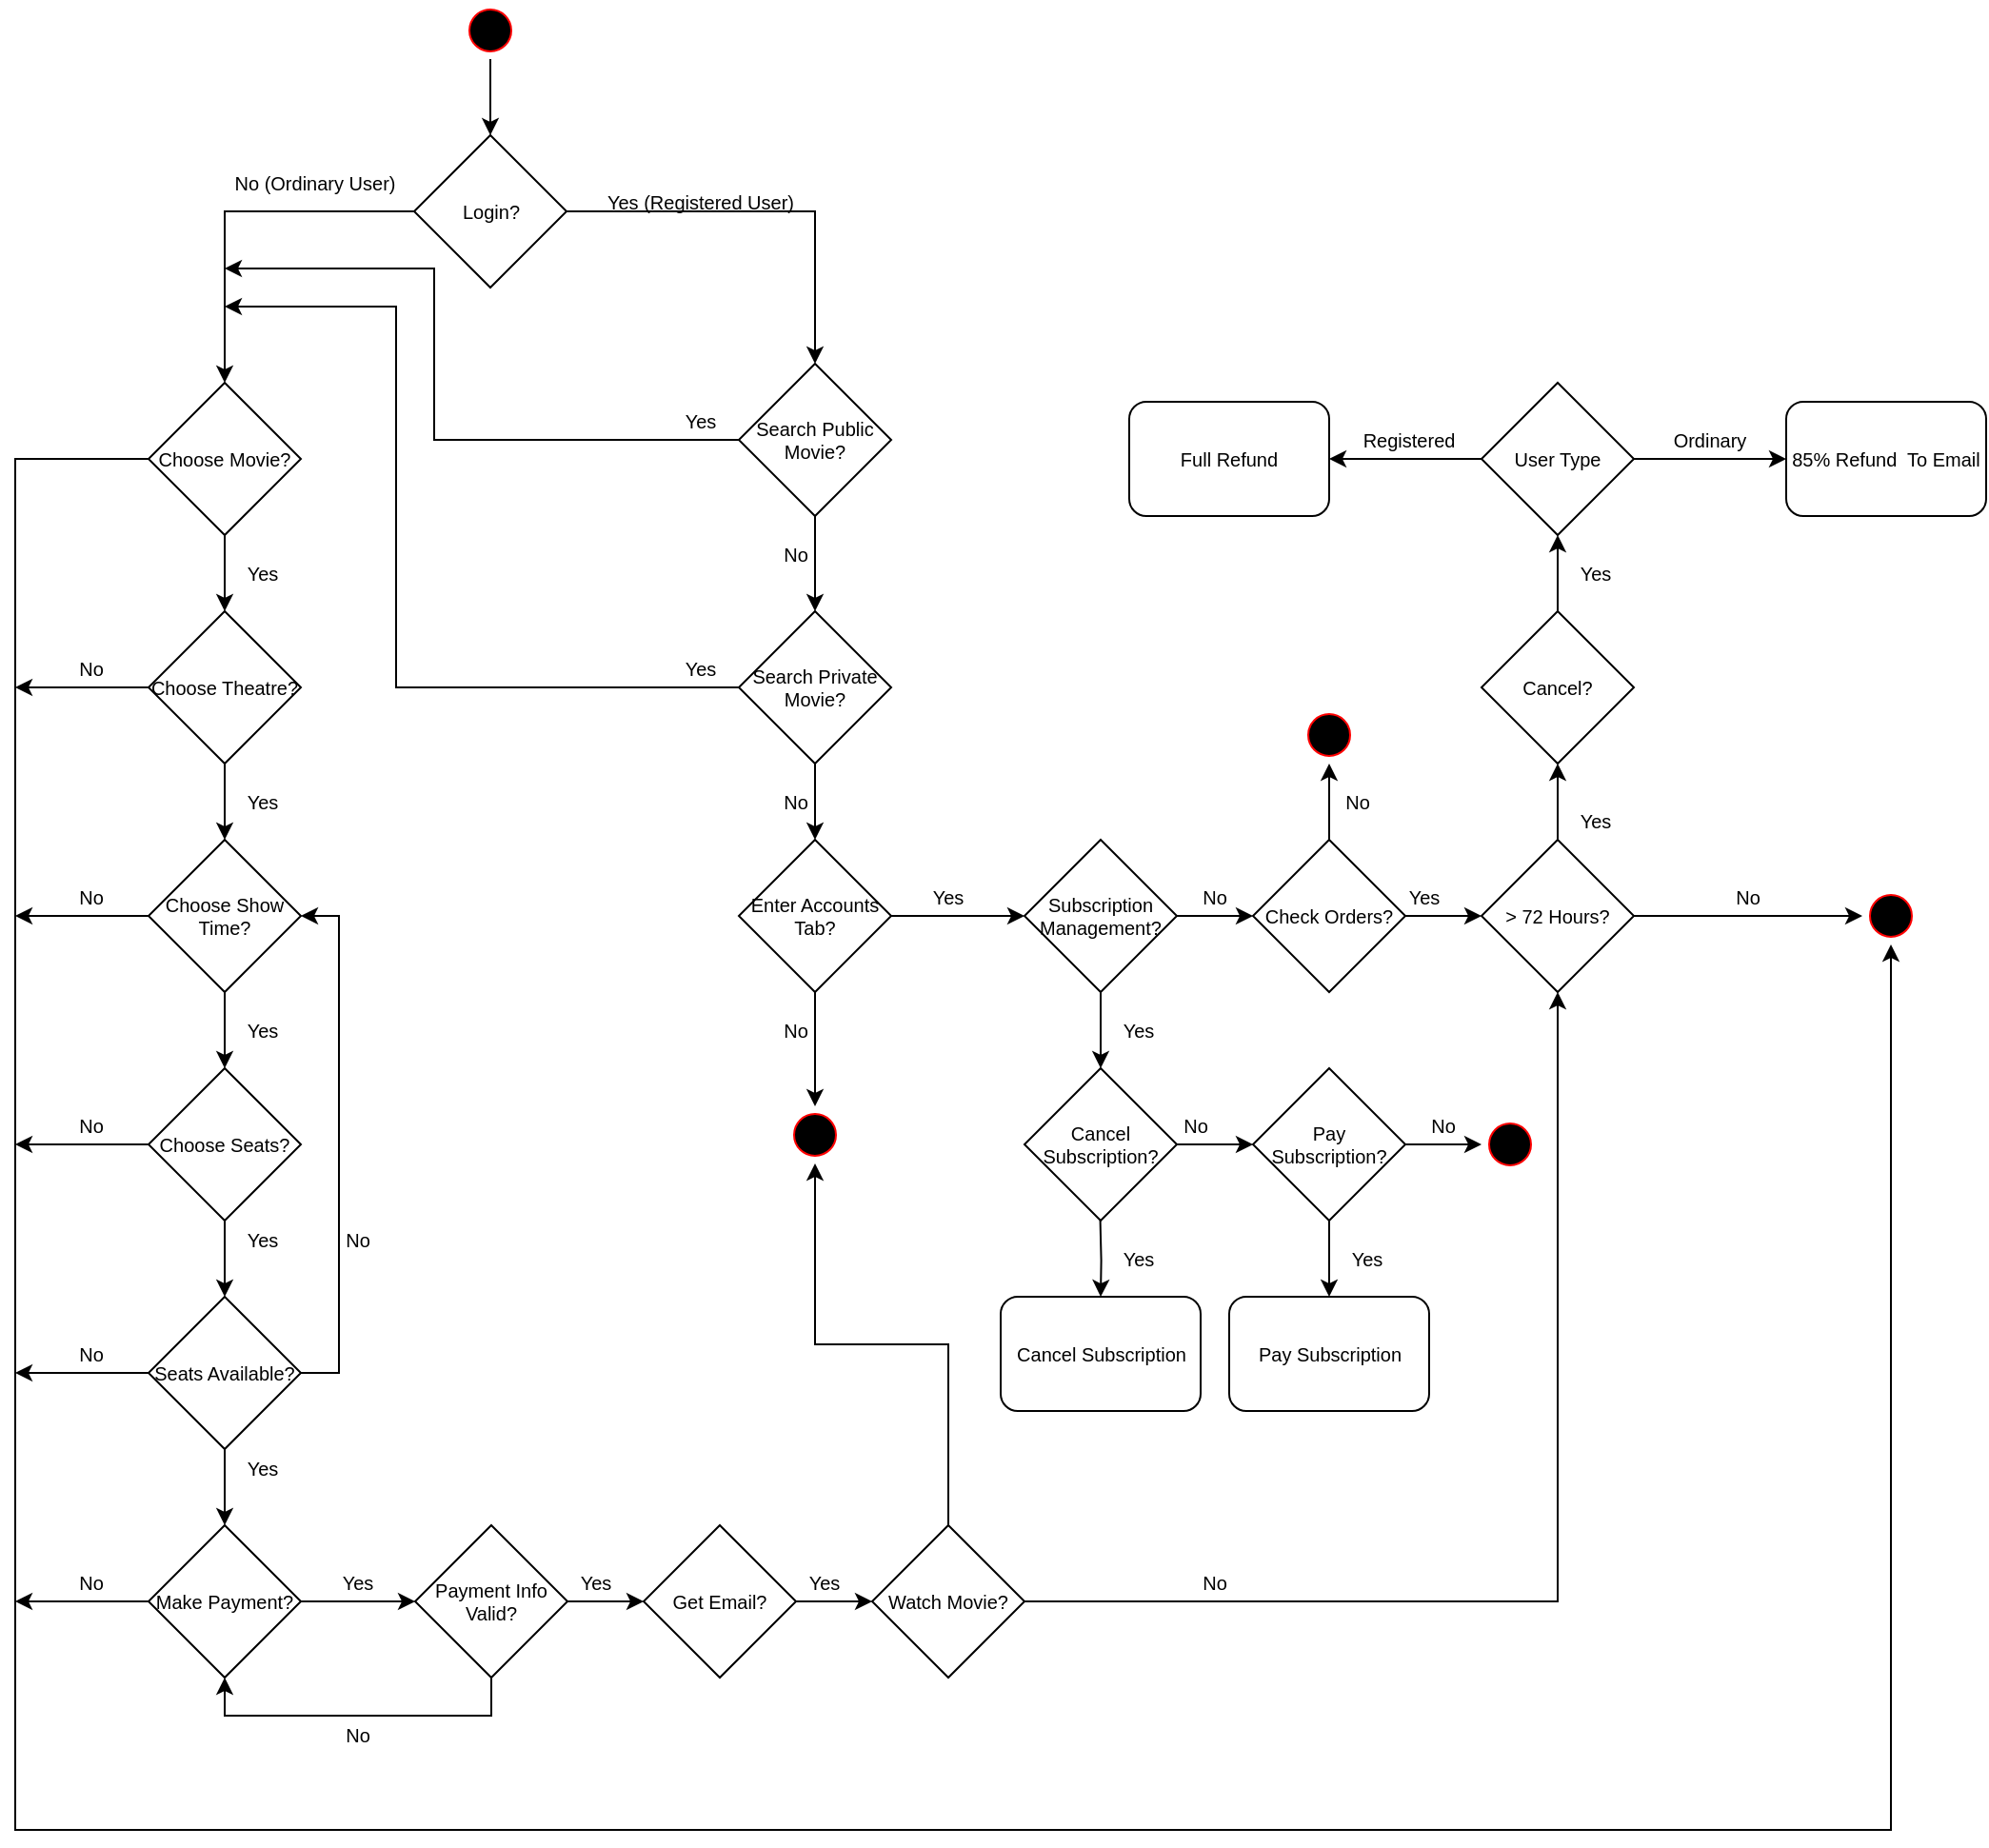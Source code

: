 <mxfile version="20.3.0" type="device"><diagram id="t3hDMQW6v5dBViJtUC2D" name="Page-1"><mxGraphModel dx="2222" dy="980" grid="1" gridSize="10" guides="1" tooltips="1" connect="1" arrows="1" fold="1" page="1" pageScale="1" pageWidth="1100" pageHeight="850" math="0" shadow="0"><root><mxCell id="0"/><mxCell id="1" parent="0"/><mxCell id="6z3WX9IA4yfNkEBPPXiB-80" style="edgeStyle=orthogonalEdgeStyle;rounded=0;orthogonalLoop=1;jettySize=auto;html=1;exitX=0.5;exitY=1;exitDx=0;exitDy=0;entryX=0.5;entryY=0;entryDx=0;entryDy=0;" parent="1" source="6z3WX9IA4yfNkEBPPXiB-1" target="6z3WX9IA4yfNkEBPPXiB-79" edge="1"><mxGeometry relative="1" as="geometry"/></mxCell><mxCell id="6z3WX9IA4yfNkEBPPXiB-1" value="" style="ellipse;shape=startState;fillColor=#000000;strokeColor=#ff0000;" parent="1" vertex="1"><mxGeometry x="264.5" y="40" width="30" height="30" as="geometry"/></mxCell><mxCell id="6z3WX9IA4yfNkEBPPXiB-81" style="edgeStyle=orthogonalEdgeStyle;rounded=0;orthogonalLoop=1;jettySize=auto;html=1;entryX=0.5;entryY=0;entryDx=0;entryDy=0;" parent="1" source="6z3WX9IA4yfNkEBPPXiB-79" target="6z3WX9IA4yfNkEBPPXiB-92" edge="1"><mxGeometry relative="1" as="geometry"><mxPoint x="140" y="220" as="targetPoint"/></mxGeometry></mxCell><mxCell id="6z3WX9IA4yfNkEBPPXiB-82" style="edgeStyle=orthogonalEdgeStyle;rounded=0;orthogonalLoop=1;jettySize=auto;html=1;exitX=1;exitY=0.5;exitDx=0;exitDy=0;entryX=0.5;entryY=0;entryDx=0;entryDy=0;" parent="1" source="6z3WX9IA4yfNkEBPPXiB-79" target="6z3WX9IA4yfNkEBPPXiB-95" edge="1"><mxGeometry relative="1" as="geometry"><mxPoint x="440" y="220" as="targetPoint"/></mxGeometry></mxCell><mxCell id="6z3WX9IA4yfNkEBPPXiB-79" value="Login?" style="rhombus;whiteSpace=wrap;html=1;fontSize=10;" parent="1" vertex="1"><mxGeometry x="239.5" y="110" width="80" height="80" as="geometry"/></mxCell><mxCell id="6z3WX9IA4yfNkEBPPXiB-83" value="No (Ordinary User)" style="text;html=1;strokeColor=none;fillColor=none;align=center;verticalAlign=middle;whiteSpace=wrap;rounded=0;fontSize=10;" parent="1" vertex="1"><mxGeometry x="135" y="120" width="104.5" height="30" as="geometry"/></mxCell><mxCell id="6z3WX9IA4yfNkEBPPXiB-84" value="Yes" style="text;html=1;strokeColor=none;fillColor=none;align=center;verticalAlign=middle;whiteSpace=wrap;rounded=0;fontSize=10;" parent="1" vertex="1"><mxGeometry x="370" y="250" width="40" height="20" as="geometry"/></mxCell><mxCell id="6z3WX9IA4yfNkEBPPXiB-93" style="edgeStyle=orthogonalEdgeStyle;rounded=0;orthogonalLoop=1;jettySize=auto;html=1;fontSize=10;exitX=0;exitY=0.5;exitDx=0;exitDy=0;" parent="1" source="6z3WX9IA4yfNkEBPPXiB-95" edge="1"><mxGeometry relative="1" as="geometry"><mxPoint x="140" y="180" as="targetPoint"/><Array as="points"><mxPoint x="250" y="270"/><mxPoint x="250" y="180"/></Array></mxGeometry></mxCell><mxCell id="6z3WX9IA4yfNkEBPPXiB-101" style="edgeStyle=orthogonalEdgeStyle;rounded=0;orthogonalLoop=1;jettySize=auto;html=1;exitX=0;exitY=0.5;exitDx=0;exitDy=0;fontSize=10;" parent="1" source="6z3WX9IA4yfNkEBPPXiB-89" edge="1"><mxGeometry relative="1" as="geometry"><mxPoint x="140" y="200" as="targetPoint"/><Array as="points"><mxPoint x="230" y="400"/><mxPoint x="230" y="200"/></Array></mxGeometry></mxCell><mxCell id="6z3WX9IA4yfNkEBPPXiB-104" style="edgeStyle=orthogonalEdgeStyle;rounded=0;orthogonalLoop=1;jettySize=auto;html=1;entryX=0.5;entryY=0;entryDx=0;entryDy=0;fontSize=10;" parent="1" source="6z3WX9IA4yfNkEBPPXiB-89" target="6z3WX9IA4yfNkEBPPXiB-103" edge="1"><mxGeometry relative="1" as="geometry"/></mxCell><mxCell id="6z3WX9IA4yfNkEBPPXiB-89" value="Search Private Movie?" style="rhombus;whiteSpace=wrap;html=1;fontSize=10;" parent="1" vertex="1"><mxGeometry x="410" y="360" width="80" height="80" as="geometry"/></mxCell><mxCell id="6z3WX9IA4yfNkEBPPXiB-147" style="edgeStyle=orthogonalEdgeStyle;rounded=0;orthogonalLoop=1;jettySize=auto;html=1;entryX=0.5;entryY=0;entryDx=0;entryDy=0;fontSize=10;" parent="1" source="6z3WX9IA4yfNkEBPPXiB-92" target="6z3WX9IA4yfNkEBPPXiB-145" edge="1"><mxGeometry relative="1" as="geometry"/></mxCell><mxCell id="6z3WX9IA4yfNkEBPPXiB-210" style="edgeStyle=orthogonalEdgeStyle;rounded=0;orthogonalLoop=1;jettySize=auto;html=1;exitX=0;exitY=0.5;exitDx=0;exitDy=0;entryX=0.5;entryY=1;entryDx=0;entryDy=0;fontSize=10;" parent="1" source="6z3WX9IA4yfNkEBPPXiB-92" target="6z3WX9IA4yfNkEBPPXiB-207" edge="1"><mxGeometry relative="1" as="geometry"><Array as="points"><mxPoint x="30" y="280"/><mxPoint x="30" y="1000"/><mxPoint x="1015" y="1000"/></Array></mxGeometry></mxCell><mxCell id="6z3WX9IA4yfNkEBPPXiB-92" value="Choose Movie?" style="rhombus;whiteSpace=wrap;html=1;fontSize=10;" parent="1" vertex="1"><mxGeometry x="100" y="240" width="80" height="80" as="geometry"/></mxCell><mxCell id="6z3WX9IA4yfNkEBPPXiB-94" value="Yes (Registered User)" style="text;html=1;strokeColor=none;fillColor=none;align=center;verticalAlign=middle;whiteSpace=wrap;rounded=0;fontSize=10;" parent="1" vertex="1"><mxGeometry x="330" y="130" width="120" height="30" as="geometry"/></mxCell><mxCell id="6z3WX9IA4yfNkEBPPXiB-97" style="edgeStyle=orthogonalEdgeStyle;rounded=0;orthogonalLoop=1;jettySize=auto;html=1;exitX=0.5;exitY=1;exitDx=0;exitDy=0;entryX=0.5;entryY=0;entryDx=0;entryDy=0;fontSize=10;" parent="1" source="6z3WX9IA4yfNkEBPPXiB-95" target="6z3WX9IA4yfNkEBPPXiB-89" edge="1"><mxGeometry relative="1" as="geometry"/></mxCell><mxCell id="6z3WX9IA4yfNkEBPPXiB-95" value="Search Public Movie?" style="rhombus;whiteSpace=wrap;html=1;fontSize=10;" parent="1" vertex="1"><mxGeometry x="410" y="230" width="80" height="80" as="geometry"/></mxCell><mxCell id="6z3WX9IA4yfNkEBPPXiB-98" value="No" style="text;html=1;strokeColor=none;fillColor=none;align=center;verticalAlign=middle;whiteSpace=wrap;rounded=0;fontSize=10;" parent="1" vertex="1"><mxGeometry x="430" y="320" width="20" height="20" as="geometry"/></mxCell><mxCell id="6z3WX9IA4yfNkEBPPXiB-102" value="Yes" style="text;html=1;strokeColor=none;fillColor=none;align=center;verticalAlign=middle;whiteSpace=wrap;rounded=0;fontSize=10;" parent="1" vertex="1"><mxGeometry x="370" y="380" width="40" height="20" as="geometry"/></mxCell><mxCell id="6z3WX9IA4yfNkEBPPXiB-106" style="edgeStyle=orthogonalEdgeStyle;rounded=0;orthogonalLoop=1;jettySize=auto;html=1;fontSize=10;entryX=0.5;entryY=0;entryDx=0;entryDy=0;" parent="1" source="6z3WX9IA4yfNkEBPPXiB-103" target="6z3WX9IA4yfNkEBPPXiB-108" edge="1"><mxGeometry relative="1" as="geometry"><mxPoint x="450" y="620" as="targetPoint"/></mxGeometry></mxCell><mxCell id="6z3WX9IA4yfNkEBPPXiB-109" style="edgeStyle=orthogonalEdgeStyle;rounded=0;orthogonalLoop=1;jettySize=auto;html=1;fontSize=10;" parent="1" source="6z3WX9IA4yfNkEBPPXiB-103" edge="1"><mxGeometry relative="1" as="geometry"><mxPoint x="560" y="520" as="targetPoint"/></mxGeometry></mxCell><mxCell id="6z3WX9IA4yfNkEBPPXiB-103" value="Enter Accounts Tab?" style="rhombus;whiteSpace=wrap;html=1;fontSize=10;" parent="1" vertex="1"><mxGeometry x="410" y="480" width="80" height="80" as="geometry"/></mxCell><mxCell id="6z3WX9IA4yfNkEBPPXiB-105" value="No" style="text;html=1;strokeColor=none;fillColor=none;align=center;verticalAlign=middle;whiteSpace=wrap;rounded=0;fontSize=10;" parent="1" vertex="1"><mxGeometry x="430" y="450" width="20" height="20" as="geometry"/></mxCell><mxCell id="6z3WX9IA4yfNkEBPPXiB-107" value="No" style="text;html=1;strokeColor=none;fillColor=none;align=center;verticalAlign=middle;whiteSpace=wrap;rounded=0;fontSize=10;" parent="1" vertex="1"><mxGeometry x="430" y="570" width="20" height="20" as="geometry"/></mxCell><mxCell id="6z3WX9IA4yfNkEBPPXiB-108" value="" style="ellipse;shape=startState;fillColor=#000000;strokeColor=#ff0000;" parent="1" vertex="1"><mxGeometry x="435" y="620" width="30" height="30" as="geometry"/></mxCell><mxCell id="6z3WX9IA4yfNkEBPPXiB-110" value="Yes" style="text;html=1;strokeColor=none;fillColor=none;align=center;verticalAlign=middle;whiteSpace=wrap;rounded=0;fontSize=10;" parent="1" vertex="1"><mxGeometry x="500" y="500" width="40" height="20" as="geometry"/></mxCell><mxCell id="6z3WX9IA4yfNkEBPPXiB-112" style="edgeStyle=orthogonalEdgeStyle;rounded=0;orthogonalLoop=1;jettySize=auto;html=1;fontSize=10;" parent="1" source="6z3WX9IA4yfNkEBPPXiB-111" edge="1"><mxGeometry relative="1" as="geometry"><mxPoint x="600" y="600" as="targetPoint"/></mxGeometry></mxCell><mxCell id="6z3WX9IA4yfNkEBPPXiB-135" style="edgeStyle=orthogonalEdgeStyle;rounded=0;orthogonalLoop=1;jettySize=auto;html=1;fontSize=10;" parent="1" source="6z3WX9IA4yfNkEBPPXiB-111" edge="1"><mxGeometry relative="1" as="geometry"><mxPoint x="680" y="520" as="targetPoint"/></mxGeometry></mxCell><mxCell id="6z3WX9IA4yfNkEBPPXiB-111" value="Subscription Management?" style="rhombus;whiteSpace=wrap;html=1;fontSize=10;" parent="1" vertex="1"><mxGeometry x="560" y="480" width="80" height="80" as="geometry"/></mxCell><mxCell id="6z3WX9IA4yfNkEBPPXiB-113" value="Yes" style="text;html=1;strokeColor=none;fillColor=none;align=center;verticalAlign=middle;whiteSpace=wrap;rounded=0;fontSize=10;" parent="1" vertex="1"><mxGeometry x="600" y="570" width="40" height="20" as="geometry"/></mxCell><mxCell id="6z3WX9IA4yfNkEBPPXiB-121" style="edgeStyle=orthogonalEdgeStyle;rounded=0;orthogonalLoop=1;jettySize=auto;html=1;fontSize=10;" parent="1" source="6z3WX9IA4yfNkEBPPXiB-116" edge="1"><mxGeometry relative="1" as="geometry"><mxPoint x="680" y="640" as="targetPoint"/></mxGeometry></mxCell><mxCell id="6z3WX9IA4yfNkEBPPXiB-116" value="Cancel Subscription?" style="rhombus;whiteSpace=wrap;html=1;fontSize=10;" parent="1" vertex="1"><mxGeometry x="560" y="600" width="80" height="80" as="geometry"/></mxCell><mxCell id="6z3WX9IA4yfNkEBPPXiB-117" style="edgeStyle=orthogonalEdgeStyle;rounded=0;orthogonalLoop=1;jettySize=auto;html=1;fontSize=10;entryX=0.5;entryY=0;entryDx=0;entryDy=0;" parent="1" target="6z3WX9IA4yfNkEBPPXiB-120" edge="1"><mxGeometry relative="1" as="geometry"><mxPoint x="599.79" y="720.0" as="targetPoint"/><mxPoint x="599.79" y="680.0" as="sourcePoint"/></mxGeometry></mxCell><mxCell id="6z3WX9IA4yfNkEBPPXiB-118" value="Yes" style="text;html=1;strokeColor=none;fillColor=none;align=center;verticalAlign=middle;whiteSpace=wrap;rounded=0;fontSize=10;" parent="1" vertex="1"><mxGeometry x="600" y="690" width="40" height="20" as="geometry"/></mxCell><mxCell id="6z3WX9IA4yfNkEBPPXiB-120" value="Cancel Subscription" style="rounded=1;whiteSpace=wrap;html=1;fontSize=10;" parent="1" vertex="1"><mxGeometry x="547.5" y="720" width="105" height="60" as="geometry"/></mxCell><mxCell id="6z3WX9IA4yfNkEBPPXiB-122" value="No" style="text;html=1;strokeColor=none;fillColor=none;align=center;verticalAlign=middle;whiteSpace=wrap;rounded=0;fontSize=10;" parent="1" vertex="1"><mxGeometry x="630" y="620" width="40" height="20" as="geometry"/></mxCell><mxCell id="6z3WX9IA4yfNkEBPPXiB-128" style="edgeStyle=orthogonalEdgeStyle;rounded=0;orthogonalLoop=1;jettySize=auto;html=1;entryX=0.5;entryY=0;entryDx=0;entryDy=0;fontSize=10;" parent="1" source="6z3WX9IA4yfNkEBPPXiB-126" target="6z3WX9IA4yfNkEBPPXiB-127" edge="1"><mxGeometry relative="1" as="geometry"/></mxCell><mxCell id="6z3WX9IA4yfNkEBPPXiB-132" style="edgeStyle=orthogonalEdgeStyle;rounded=0;orthogonalLoop=1;jettySize=auto;html=1;entryX=0;entryY=0.5;entryDx=0;entryDy=0;fontSize=10;" parent="1" source="6z3WX9IA4yfNkEBPPXiB-126" target="6z3WX9IA4yfNkEBPPXiB-131" edge="1"><mxGeometry relative="1" as="geometry"/></mxCell><mxCell id="6z3WX9IA4yfNkEBPPXiB-126" value="Pay Subscription?" style="rhombus;whiteSpace=wrap;html=1;fontSize=10;" parent="1" vertex="1"><mxGeometry x="680" y="600" width="80" height="80" as="geometry"/></mxCell><mxCell id="6z3WX9IA4yfNkEBPPXiB-127" value="Pay Subscription" style="rounded=1;whiteSpace=wrap;html=1;fontSize=10;" parent="1" vertex="1"><mxGeometry x="667.5" y="720" width="105" height="60" as="geometry"/></mxCell><mxCell id="6z3WX9IA4yfNkEBPPXiB-129" value="Yes" style="text;html=1;strokeColor=none;fillColor=none;align=center;verticalAlign=middle;whiteSpace=wrap;rounded=0;fontSize=10;" parent="1" vertex="1"><mxGeometry x="720" y="690" width="40" height="20" as="geometry"/></mxCell><mxCell id="6z3WX9IA4yfNkEBPPXiB-131" value="" style="ellipse;shape=startState;fillColor=#000000;strokeColor=#ff0000;" parent="1" vertex="1"><mxGeometry x="800" y="625" width="30" height="30" as="geometry"/></mxCell><mxCell id="6z3WX9IA4yfNkEBPPXiB-133" value="No" style="text;html=1;strokeColor=none;fillColor=none;align=center;verticalAlign=middle;whiteSpace=wrap;rounded=0;fontSize=10;" parent="1" vertex="1"><mxGeometry x="760" y="620" width="40" height="20" as="geometry"/></mxCell><mxCell id="6z3WX9IA4yfNkEBPPXiB-137" style="edgeStyle=orthogonalEdgeStyle;rounded=0;orthogonalLoop=1;jettySize=auto;html=1;fontSize=10;" parent="1" source="6z3WX9IA4yfNkEBPPXiB-136" edge="1"><mxGeometry relative="1" as="geometry"><mxPoint x="800" y="520" as="targetPoint"/></mxGeometry></mxCell><mxCell id="6z3WX9IA4yfNkEBPPXiB-141" style="edgeStyle=orthogonalEdgeStyle;rounded=0;orthogonalLoop=1;jettySize=auto;html=1;entryX=0.5;entryY=1;entryDx=0;entryDy=0;fontSize=10;" parent="1" source="6z3WX9IA4yfNkEBPPXiB-136" target="6z3WX9IA4yfNkEBPPXiB-140" edge="1"><mxGeometry relative="1" as="geometry"/></mxCell><mxCell id="6z3WX9IA4yfNkEBPPXiB-136" value="Check Orders?" style="rhombus;whiteSpace=wrap;html=1;fontSize=10;" parent="1" vertex="1"><mxGeometry x="680" y="480" width="80" height="80" as="geometry"/></mxCell><mxCell id="6z3WX9IA4yfNkEBPPXiB-138" value="No" style="text;html=1;strokeColor=none;fillColor=none;align=center;verticalAlign=middle;whiteSpace=wrap;rounded=0;fontSize=10;" parent="1" vertex="1"><mxGeometry x="640" y="500" width="40" height="20" as="geometry"/></mxCell><mxCell id="6z3WX9IA4yfNkEBPPXiB-139" value="Yes" style="text;html=1;strokeColor=none;fillColor=none;align=center;verticalAlign=middle;whiteSpace=wrap;rounded=0;fontSize=10;" parent="1" vertex="1"><mxGeometry x="750" y="500" width="40" height="20" as="geometry"/></mxCell><mxCell id="6z3WX9IA4yfNkEBPPXiB-140" value="" style="ellipse;shape=startState;fillColor=#000000;strokeColor=#ff0000;" parent="1" vertex="1"><mxGeometry x="705" y="410" width="30" height="30" as="geometry"/></mxCell><mxCell id="6z3WX9IA4yfNkEBPPXiB-142" value="No" style="text;html=1;strokeColor=none;fillColor=none;align=center;verticalAlign=middle;whiteSpace=wrap;rounded=0;fontSize=10;" parent="1" vertex="1"><mxGeometry x="715" y="450" width="40" height="20" as="geometry"/></mxCell><mxCell id="6z3WX9IA4yfNkEBPPXiB-157" style="edgeStyle=orthogonalEdgeStyle;rounded=0;orthogonalLoop=1;jettySize=auto;html=1;exitX=0.5;exitY=1;exitDx=0;exitDy=0;entryX=0.5;entryY=0;entryDx=0;entryDy=0;fontSize=10;" parent="1" source="6z3WX9IA4yfNkEBPPXiB-145" target="6z3WX9IA4yfNkEBPPXiB-148" edge="1"><mxGeometry relative="1" as="geometry"/></mxCell><mxCell id="6z3WX9IA4yfNkEBPPXiB-211" style="edgeStyle=orthogonalEdgeStyle;rounded=0;orthogonalLoop=1;jettySize=auto;html=1;exitX=0;exitY=0.5;exitDx=0;exitDy=0;fontSize=10;" parent="1" source="6z3WX9IA4yfNkEBPPXiB-145" edge="1"><mxGeometry relative="1" as="geometry"><mxPoint x="30" y="400" as="targetPoint"/></mxGeometry></mxCell><mxCell id="6z3WX9IA4yfNkEBPPXiB-145" value="Choose Theatre?" style="rhombus;whiteSpace=wrap;html=1;fontSize=10;" parent="1" vertex="1"><mxGeometry x="100" y="360" width="80" height="80" as="geometry"/></mxCell><mxCell id="6z3WX9IA4yfNkEBPPXiB-158" style="edgeStyle=orthogonalEdgeStyle;rounded=0;orthogonalLoop=1;jettySize=auto;html=1;exitX=0.5;exitY=1;exitDx=0;exitDy=0;entryX=0.5;entryY=0;entryDx=0;entryDy=0;fontSize=10;" parent="1" source="6z3WX9IA4yfNkEBPPXiB-148" target="6z3WX9IA4yfNkEBPPXiB-149" edge="1"><mxGeometry relative="1" as="geometry"/></mxCell><mxCell id="6z3WX9IA4yfNkEBPPXiB-212" style="edgeStyle=orthogonalEdgeStyle;rounded=0;orthogonalLoop=1;jettySize=auto;html=1;exitX=0;exitY=0.5;exitDx=0;exitDy=0;fontSize=10;" parent="1" source="6z3WX9IA4yfNkEBPPXiB-148" edge="1"><mxGeometry relative="1" as="geometry"><mxPoint x="30" y="520" as="targetPoint"/></mxGeometry></mxCell><mxCell id="6z3WX9IA4yfNkEBPPXiB-148" value="Choose Show Time?" style="rhombus;whiteSpace=wrap;html=1;fontSize=10;" parent="1" vertex="1"><mxGeometry x="100" y="480" width="80" height="80" as="geometry"/></mxCell><mxCell id="6z3WX9IA4yfNkEBPPXiB-159" style="edgeStyle=orthogonalEdgeStyle;rounded=0;orthogonalLoop=1;jettySize=auto;html=1;exitX=0.5;exitY=1;exitDx=0;exitDy=0;entryX=0.5;entryY=0;entryDx=0;entryDy=0;fontSize=10;" parent="1" source="6z3WX9IA4yfNkEBPPXiB-149" target="6z3WX9IA4yfNkEBPPXiB-150" edge="1"><mxGeometry relative="1" as="geometry"/></mxCell><mxCell id="6z3WX9IA4yfNkEBPPXiB-213" style="edgeStyle=orthogonalEdgeStyle;rounded=0;orthogonalLoop=1;jettySize=auto;html=1;exitX=0;exitY=0.5;exitDx=0;exitDy=0;fontSize=10;" parent="1" source="6z3WX9IA4yfNkEBPPXiB-149" edge="1"><mxGeometry relative="1" as="geometry"><mxPoint x="30" y="640" as="targetPoint"/></mxGeometry></mxCell><mxCell id="6z3WX9IA4yfNkEBPPXiB-149" value="Choose Seats?" style="rhombus;whiteSpace=wrap;html=1;fontSize=10;" parent="1" vertex="1"><mxGeometry x="100" y="600" width="80" height="80" as="geometry"/></mxCell><mxCell id="6z3WX9IA4yfNkEBPPXiB-156" style="edgeStyle=orthogonalEdgeStyle;rounded=0;orthogonalLoop=1;jettySize=auto;html=1;exitX=1;exitY=0.5;exitDx=0;exitDy=0;entryX=1;entryY=0.5;entryDx=0;entryDy=0;fontSize=10;" parent="1" source="6z3WX9IA4yfNkEBPPXiB-150" target="6z3WX9IA4yfNkEBPPXiB-148" edge="1"><mxGeometry relative="1" as="geometry"/></mxCell><mxCell id="6z3WX9IA4yfNkEBPPXiB-160" style="edgeStyle=orthogonalEdgeStyle;rounded=0;orthogonalLoop=1;jettySize=auto;html=1;exitX=0.5;exitY=1;exitDx=0;exitDy=0;entryX=0.5;entryY=0;entryDx=0;entryDy=0;fontSize=10;" parent="1" source="6z3WX9IA4yfNkEBPPXiB-150" target="6z3WX9IA4yfNkEBPPXiB-151" edge="1"><mxGeometry relative="1" as="geometry"/></mxCell><mxCell id="6z3WX9IA4yfNkEBPPXiB-214" style="edgeStyle=orthogonalEdgeStyle;rounded=0;orthogonalLoop=1;jettySize=auto;html=1;exitX=0;exitY=0.5;exitDx=0;exitDy=0;fontSize=10;" parent="1" source="6z3WX9IA4yfNkEBPPXiB-150" edge="1"><mxGeometry relative="1" as="geometry"><mxPoint x="30" y="760" as="targetPoint"/></mxGeometry></mxCell><mxCell id="6z3WX9IA4yfNkEBPPXiB-150" value="Seats Available?" style="rhombus;whiteSpace=wrap;html=1;fontSize=10;" parent="1" vertex="1"><mxGeometry x="100" y="720" width="80" height="80" as="geometry"/></mxCell><mxCell id="6z3WX9IA4yfNkEBPPXiB-170" style="edgeStyle=orthogonalEdgeStyle;rounded=0;orthogonalLoop=1;jettySize=auto;html=1;exitX=1;exitY=0.5;exitDx=0;exitDy=0;entryX=0;entryY=0.5;entryDx=0;entryDy=0;fontSize=10;" parent="1" source="6z3WX9IA4yfNkEBPPXiB-151" target="6z3WX9IA4yfNkEBPPXiB-152" edge="1"><mxGeometry relative="1" as="geometry"/></mxCell><mxCell id="6z3WX9IA4yfNkEBPPXiB-215" style="edgeStyle=orthogonalEdgeStyle;rounded=0;orthogonalLoop=1;jettySize=auto;html=1;exitX=0;exitY=0.5;exitDx=0;exitDy=0;fontSize=10;" parent="1" source="6z3WX9IA4yfNkEBPPXiB-151" edge="1"><mxGeometry relative="1" as="geometry"><mxPoint x="30" y="880" as="targetPoint"/></mxGeometry></mxCell><mxCell id="6z3WX9IA4yfNkEBPPXiB-151" value="Make Payment?" style="rhombus;whiteSpace=wrap;html=1;fontSize=10;" parent="1" vertex="1"><mxGeometry x="100" y="840" width="80" height="80" as="geometry"/></mxCell><mxCell id="6z3WX9IA4yfNkEBPPXiB-171" style="edgeStyle=orthogonalEdgeStyle;rounded=0;orthogonalLoop=1;jettySize=auto;html=1;exitX=0.5;exitY=1;exitDx=0;exitDy=0;entryX=0.5;entryY=1;entryDx=0;entryDy=0;fontSize=10;" parent="1" source="6z3WX9IA4yfNkEBPPXiB-152" target="6z3WX9IA4yfNkEBPPXiB-151" edge="1"><mxGeometry relative="1" as="geometry"/></mxCell><mxCell id="6z3WX9IA4yfNkEBPPXiB-173" style="edgeStyle=orthogonalEdgeStyle;rounded=0;orthogonalLoop=1;jettySize=auto;html=1;exitX=1;exitY=0.5;exitDx=0;exitDy=0;entryX=0;entryY=0.5;entryDx=0;entryDy=0;fontSize=10;" parent="1" source="6z3WX9IA4yfNkEBPPXiB-152" target="6z3WX9IA4yfNkEBPPXiB-172" edge="1"><mxGeometry relative="1" as="geometry"/></mxCell><mxCell id="6z3WX9IA4yfNkEBPPXiB-152" value="Payment Info Valid?" style="rhombus;whiteSpace=wrap;html=1;fontSize=10;" parent="1" vertex="1"><mxGeometry x="240" y="840" width="80" height="80" as="geometry"/></mxCell><mxCell id="6z3WX9IA4yfNkEBPPXiB-162" value="Yes" style="text;html=1;strokeColor=none;fillColor=none;align=center;verticalAlign=middle;whiteSpace=wrap;rounded=0;fontSize=10;" parent="1" vertex="1"><mxGeometry x="140" y="330" width="40" height="20" as="geometry"/></mxCell><mxCell id="6z3WX9IA4yfNkEBPPXiB-163" value="Yes" style="text;html=1;strokeColor=none;fillColor=none;align=center;verticalAlign=middle;whiteSpace=wrap;rounded=0;fontSize=10;" parent="1" vertex="1"><mxGeometry x="140" y="450" width="40" height="20" as="geometry"/></mxCell><mxCell id="6z3WX9IA4yfNkEBPPXiB-164" value="Yes" style="text;html=1;strokeColor=none;fillColor=none;align=center;verticalAlign=middle;whiteSpace=wrap;rounded=0;fontSize=10;" parent="1" vertex="1"><mxGeometry x="140" y="570" width="40" height="20" as="geometry"/></mxCell><mxCell id="6z3WX9IA4yfNkEBPPXiB-165" value="Yes" style="text;html=1;strokeColor=none;fillColor=none;align=center;verticalAlign=middle;whiteSpace=wrap;rounded=0;fontSize=10;" parent="1" vertex="1"><mxGeometry x="140" y="680" width="40" height="20" as="geometry"/></mxCell><mxCell id="6z3WX9IA4yfNkEBPPXiB-166" value="Yes" style="text;html=1;strokeColor=none;fillColor=none;align=center;verticalAlign=middle;whiteSpace=wrap;rounded=0;fontSize=10;" parent="1" vertex="1"><mxGeometry x="140" y="800" width="40" height="20" as="geometry"/></mxCell><mxCell id="6z3WX9IA4yfNkEBPPXiB-167" value="Yes" style="text;html=1;strokeColor=none;fillColor=none;align=center;verticalAlign=middle;whiteSpace=wrap;rounded=0;fontSize=10;" parent="1" vertex="1"><mxGeometry x="190" y="860" width="40" height="20" as="geometry"/></mxCell><mxCell id="6z3WX9IA4yfNkEBPPXiB-168" value="No" style="text;html=1;strokeColor=none;fillColor=none;align=center;verticalAlign=middle;whiteSpace=wrap;rounded=0;fontSize=10;" parent="1" vertex="1"><mxGeometry x="200" y="680" width="20" height="20" as="geometry"/></mxCell><mxCell id="6z3WX9IA4yfNkEBPPXiB-169" value="No" style="text;html=1;strokeColor=none;fillColor=none;align=center;verticalAlign=middle;whiteSpace=wrap;rounded=0;fontSize=10;" parent="1" vertex="1"><mxGeometry x="200" y="940" width="20" height="20" as="geometry"/></mxCell><mxCell id="6z3WX9IA4yfNkEBPPXiB-184" style="edgeStyle=orthogonalEdgeStyle;rounded=0;orthogonalLoop=1;jettySize=auto;html=1;exitX=1;exitY=0.5;exitDx=0;exitDy=0;entryX=0;entryY=0.5;entryDx=0;entryDy=0;fontSize=10;" parent="1" source="6z3WX9IA4yfNkEBPPXiB-172" target="6z3WX9IA4yfNkEBPPXiB-181" edge="1"><mxGeometry relative="1" as="geometry"/></mxCell><mxCell id="6z3WX9IA4yfNkEBPPXiB-172" value="Get Email?" style="rhombus;whiteSpace=wrap;html=1;fontSize=10;" parent="1" vertex="1"><mxGeometry x="360" y="840" width="80" height="80" as="geometry"/></mxCell><mxCell id="6z3WX9IA4yfNkEBPPXiB-174" value="Yes" style="text;html=1;strokeColor=none;fillColor=none;align=center;verticalAlign=middle;whiteSpace=wrap;rounded=0;fontSize=10;" parent="1" vertex="1"><mxGeometry x="314.5" y="860" width="40" height="20" as="geometry"/></mxCell><mxCell id="6z3WX9IA4yfNkEBPPXiB-180" style="edgeStyle=orthogonalEdgeStyle;rounded=0;orthogonalLoop=1;jettySize=auto;html=1;exitX=0.5;exitY=0;exitDx=0;exitDy=0;entryX=0.5;entryY=1;entryDx=0;entryDy=0;fontSize=10;" parent="1" source="6z3WX9IA4yfNkEBPPXiB-177" target="6z3WX9IA4yfNkEBPPXiB-179" edge="1"><mxGeometry relative="1" as="geometry"/></mxCell><mxCell id="6z3WX9IA4yfNkEBPPXiB-206" style="edgeStyle=orthogonalEdgeStyle;rounded=0;orthogonalLoop=1;jettySize=auto;html=1;exitX=1;exitY=0.5;exitDx=0;exitDy=0;fontSize=10;entryX=0;entryY=0.5;entryDx=0;entryDy=0;" parent="1" source="6z3WX9IA4yfNkEBPPXiB-177" target="6z3WX9IA4yfNkEBPPXiB-207" edge="1"><mxGeometry relative="1" as="geometry"><mxPoint x="1000" y="520.118" as="targetPoint"/></mxGeometry></mxCell><mxCell id="6z3WX9IA4yfNkEBPPXiB-177" value="&amp;gt; 72 Hours?" style="rhombus;whiteSpace=wrap;html=1;fontSize=10;" parent="1" vertex="1"><mxGeometry x="800" y="480" width="80" height="80" as="geometry"/></mxCell><mxCell id="6z3WX9IA4yfNkEBPPXiB-190" style="edgeStyle=orthogonalEdgeStyle;rounded=0;orthogonalLoop=1;jettySize=auto;html=1;entryX=0.5;entryY=1;entryDx=0;entryDy=0;fontSize=10;" parent="1" source="6z3WX9IA4yfNkEBPPXiB-179" target="6z3WX9IA4yfNkEBPPXiB-189" edge="1"><mxGeometry relative="1" as="geometry"/></mxCell><mxCell id="6z3WX9IA4yfNkEBPPXiB-179" value="Cancel?" style="rhombus;whiteSpace=wrap;html=1;fontSize=10;" parent="1" vertex="1"><mxGeometry x="800" y="360" width="80" height="80" as="geometry"/></mxCell><mxCell id="6z3WX9IA4yfNkEBPPXiB-187" style="edgeStyle=orthogonalEdgeStyle;rounded=0;orthogonalLoop=1;jettySize=auto;html=1;exitX=1;exitY=0.5;exitDx=0;exitDy=0;entryX=0.5;entryY=1;entryDx=0;entryDy=0;fontSize=10;" parent="1" source="6z3WX9IA4yfNkEBPPXiB-181" target="6z3WX9IA4yfNkEBPPXiB-177" edge="1"><mxGeometry relative="1" as="geometry"/></mxCell><mxCell id="6z3WX9IA4yfNkEBPPXiB-194" style="edgeStyle=orthogonalEdgeStyle;rounded=0;orthogonalLoop=1;jettySize=auto;html=1;exitX=0.5;exitY=0;exitDx=0;exitDy=0;entryX=0.5;entryY=1;entryDx=0;entryDy=0;fontSize=10;" parent="1" source="6z3WX9IA4yfNkEBPPXiB-181" target="6z3WX9IA4yfNkEBPPXiB-108" edge="1"><mxGeometry relative="1" as="geometry"/></mxCell><mxCell id="6z3WX9IA4yfNkEBPPXiB-181" value="Watch Movie?" style="rhombus;whiteSpace=wrap;html=1;fontSize=10;" parent="1" vertex="1"><mxGeometry x="480" y="840" width="80" height="80" as="geometry"/></mxCell><mxCell id="6z3WX9IA4yfNkEBPPXiB-185" value="Yes" style="text;html=1;strokeColor=none;fillColor=none;align=center;verticalAlign=middle;whiteSpace=wrap;rounded=0;fontSize=10;" parent="1" vertex="1"><mxGeometry x="435" y="860" width="40" height="20" as="geometry"/></mxCell><mxCell id="6z3WX9IA4yfNkEBPPXiB-188" value="No" style="text;html=1;strokeColor=none;fillColor=none;align=center;verticalAlign=middle;whiteSpace=wrap;rounded=0;fontSize=10;" parent="1" vertex="1"><mxGeometry x="640" y="860" width="40" height="20" as="geometry"/></mxCell><mxCell id="6z3WX9IA4yfNkEBPPXiB-200" style="edgeStyle=orthogonalEdgeStyle;rounded=0;orthogonalLoop=1;jettySize=auto;html=1;entryX=1;entryY=0.5;entryDx=0;entryDy=0;fontSize=10;" parent="1" source="6z3WX9IA4yfNkEBPPXiB-189" target="6z3WX9IA4yfNkEBPPXiB-199" edge="1"><mxGeometry relative="1" as="geometry"/></mxCell><mxCell id="6z3WX9IA4yfNkEBPPXiB-202" style="edgeStyle=orthogonalEdgeStyle;rounded=0;orthogonalLoop=1;jettySize=auto;html=1;exitX=1;exitY=0.5;exitDx=0;exitDy=0;entryX=0;entryY=0.5;entryDx=0;entryDy=0;fontSize=10;" parent="1" source="6z3WX9IA4yfNkEBPPXiB-189" target="6z3WX9IA4yfNkEBPPXiB-201" edge="1"><mxGeometry relative="1" as="geometry"/></mxCell><mxCell id="6z3WX9IA4yfNkEBPPXiB-189" value="User Type" style="rhombus;whiteSpace=wrap;html=1;fontSize=10;" parent="1" vertex="1"><mxGeometry x="800" y="240" width="80" height="80" as="geometry"/></mxCell><mxCell id="6z3WX9IA4yfNkEBPPXiB-191" value="Yes" style="text;html=1;strokeColor=none;fillColor=none;align=center;verticalAlign=middle;whiteSpace=wrap;rounded=0;fontSize=10;" parent="1" vertex="1"><mxGeometry x="840" y="460" width="40" height="20" as="geometry"/></mxCell><mxCell id="6z3WX9IA4yfNkEBPPXiB-192" value="Yes" style="text;html=1;strokeColor=none;fillColor=none;align=center;verticalAlign=middle;whiteSpace=wrap;rounded=0;fontSize=10;" parent="1" vertex="1"><mxGeometry x="840" y="330" width="40" height="20" as="geometry"/></mxCell><mxCell id="6z3WX9IA4yfNkEBPPXiB-198" value="No" style="text;html=1;strokeColor=none;fillColor=none;align=center;verticalAlign=middle;whiteSpace=wrap;rounded=0;fontSize=10;" parent="1" vertex="1"><mxGeometry x="920" y="500" width="40" height="20" as="geometry"/></mxCell><mxCell id="6z3WX9IA4yfNkEBPPXiB-199" value="Full Refund" style="rounded=1;whiteSpace=wrap;html=1;fontSize=10;" parent="1" vertex="1"><mxGeometry x="615" y="250" width="105" height="60" as="geometry"/></mxCell><mxCell id="6z3WX9IA4yfNkEBPPXiB-201" value="85% Refund&amp;nbsp; To Email" style="rounded=1;whiteSpace=wrap;html=1;fontSize=10;" parent="1" vertex="1"><mxGeometry x="960" y="250" width="105" height="60" as="geometry"/></mxCell><mxCell id="6z3WX9IA4yfNkEBPPXiB-203" value="Registered&lt;span style=&quot;color: rgba(0, 0, 0, 0); font-family: monospace; font-size: 0px; text-align: start;&quot;&gt;%3CmxGraphModel%3E%3Croot%3E%3CmxCell%20id%3D%220%22%2F%3E%3CmxCell%20id%3D%221%22%20parent%3D%220%22%2F%3E%3CmxCell%20id%3D%222%22%20value%3D%22Yes%22%20style%3D%22text%3Bhtml%3D1%3BstrokeColor%3Dnone%3BfillColor%3Dnone%3Balign%3Dcenter%3BverticalAlign%3Dmiddle%3BwhiteSpace%3Dwrap%3Brounded%3D0%3BfontSize%3D10%3B%22%20vertex%3D%221%22%20parent%3D%221%22%3E%3CmxGeometry%20x%3D%22840%22%20y%3D%22330%22%20width%3D%2240%22%20height%3D%2220%22%20as%3D%22geometry%22%2F%3E%3C%2FmxCell%3E%3C%2Froot%3E%3C%2FmxGraphModel%3E&lt;/span&gt;" style="text;html=1;strokeColor=none;fillColor=none;align=center;verticalAlign=middle;whiteSpace=wrap;rounded=0;fontSize=10;" parent="1" vertex="1"><mxGeometry x="742.25" y="260" width="40" height="20" as="geometry"/></mxCell><mxCell id="6z3WX9IA4yfNkEBPPXiB-204" value="Ordinary" style="text;html=1;strokeColor=none;fillColor=none;align=center;verticalAlign=middle;whiteSpace=wrap;rounded=0;fontSize=10;" parent="1" vertex="1"><mxGeometry x="900" y="260" width="40" height="20" as="geometry"/></mxCell><mxCell id="6z3WX9IA4yfNkEBPPXiB-207" value="" style="ellipse;shape=startState;fillColor=#000000;strokeColor=#ff0000;" parent="1" vertex="1"><mxGeometry x="1000" y="505" width="30" height="30" as="geometry"/></mxCell><mxCell id="6z3WX9IA4yfNkEBPPXiB-216" value="No" style="text;html=1;strokeColor=none;fillColor=none;align=center;verticalAlign=middle;whiteSpace=wrap;rounded=0;fontSize=10;" parent="1" vertex="1"><mxGeometry x="60" y="380" width="20" height="20" as="geometry"/></mxCell><mxCell id="6z3WX9IA4yfNkEBPPXiB-217" value="No" style="text;html=1;strokeColor=none;fillColor=none;align=center;verticalAlign=middle;whiteSpace=wrap;rounded=0;fontSize=10;" parent="1" vertex="1"><mxGeometry x="60" y="500" width="20" height="20" as="geometry"/></mxCell><mxCell id="6z3WX9IA4yfNkEBPPXiB-218" value="No" style="text;html=1;strokeColor=none;fillColor=none;align=center;verticalAlign=middle;whiteSpace=wrap;rounded=0;fontSize=10;" parent="1" vertex="1"><mxGeometry x="60" y="620" width="20" height="20" as="geometry"/></mxCell><mxCell id="6z3WX9IA4yfNkEBPPXiB-219" value="No" style="text;html=1;strokeColor=none;fillColor=none;align=center;verticalAlign=middle;whiteSpace=wrap;rounded=0;fontSize=10;" parent="1" vertex="1"><mxGeometry x="60" y="740" width="20" height="20" as="geometry"/></mxCell><mxCell id="6z3WX9IA4yfNkEBPPXiB-220" value="No" style="text;html=1;strokeColor=none;fillColor=none;align=center;verticalAlign=middle;whiteSpace=wrap;rounded=0;fontSize=10;" parent="1" vertex="1"><mxGeometry x="60" y="860" width="20" height="20" as="geometry"/></mxCell></root></mxGraphModel></diagram></mxfile>